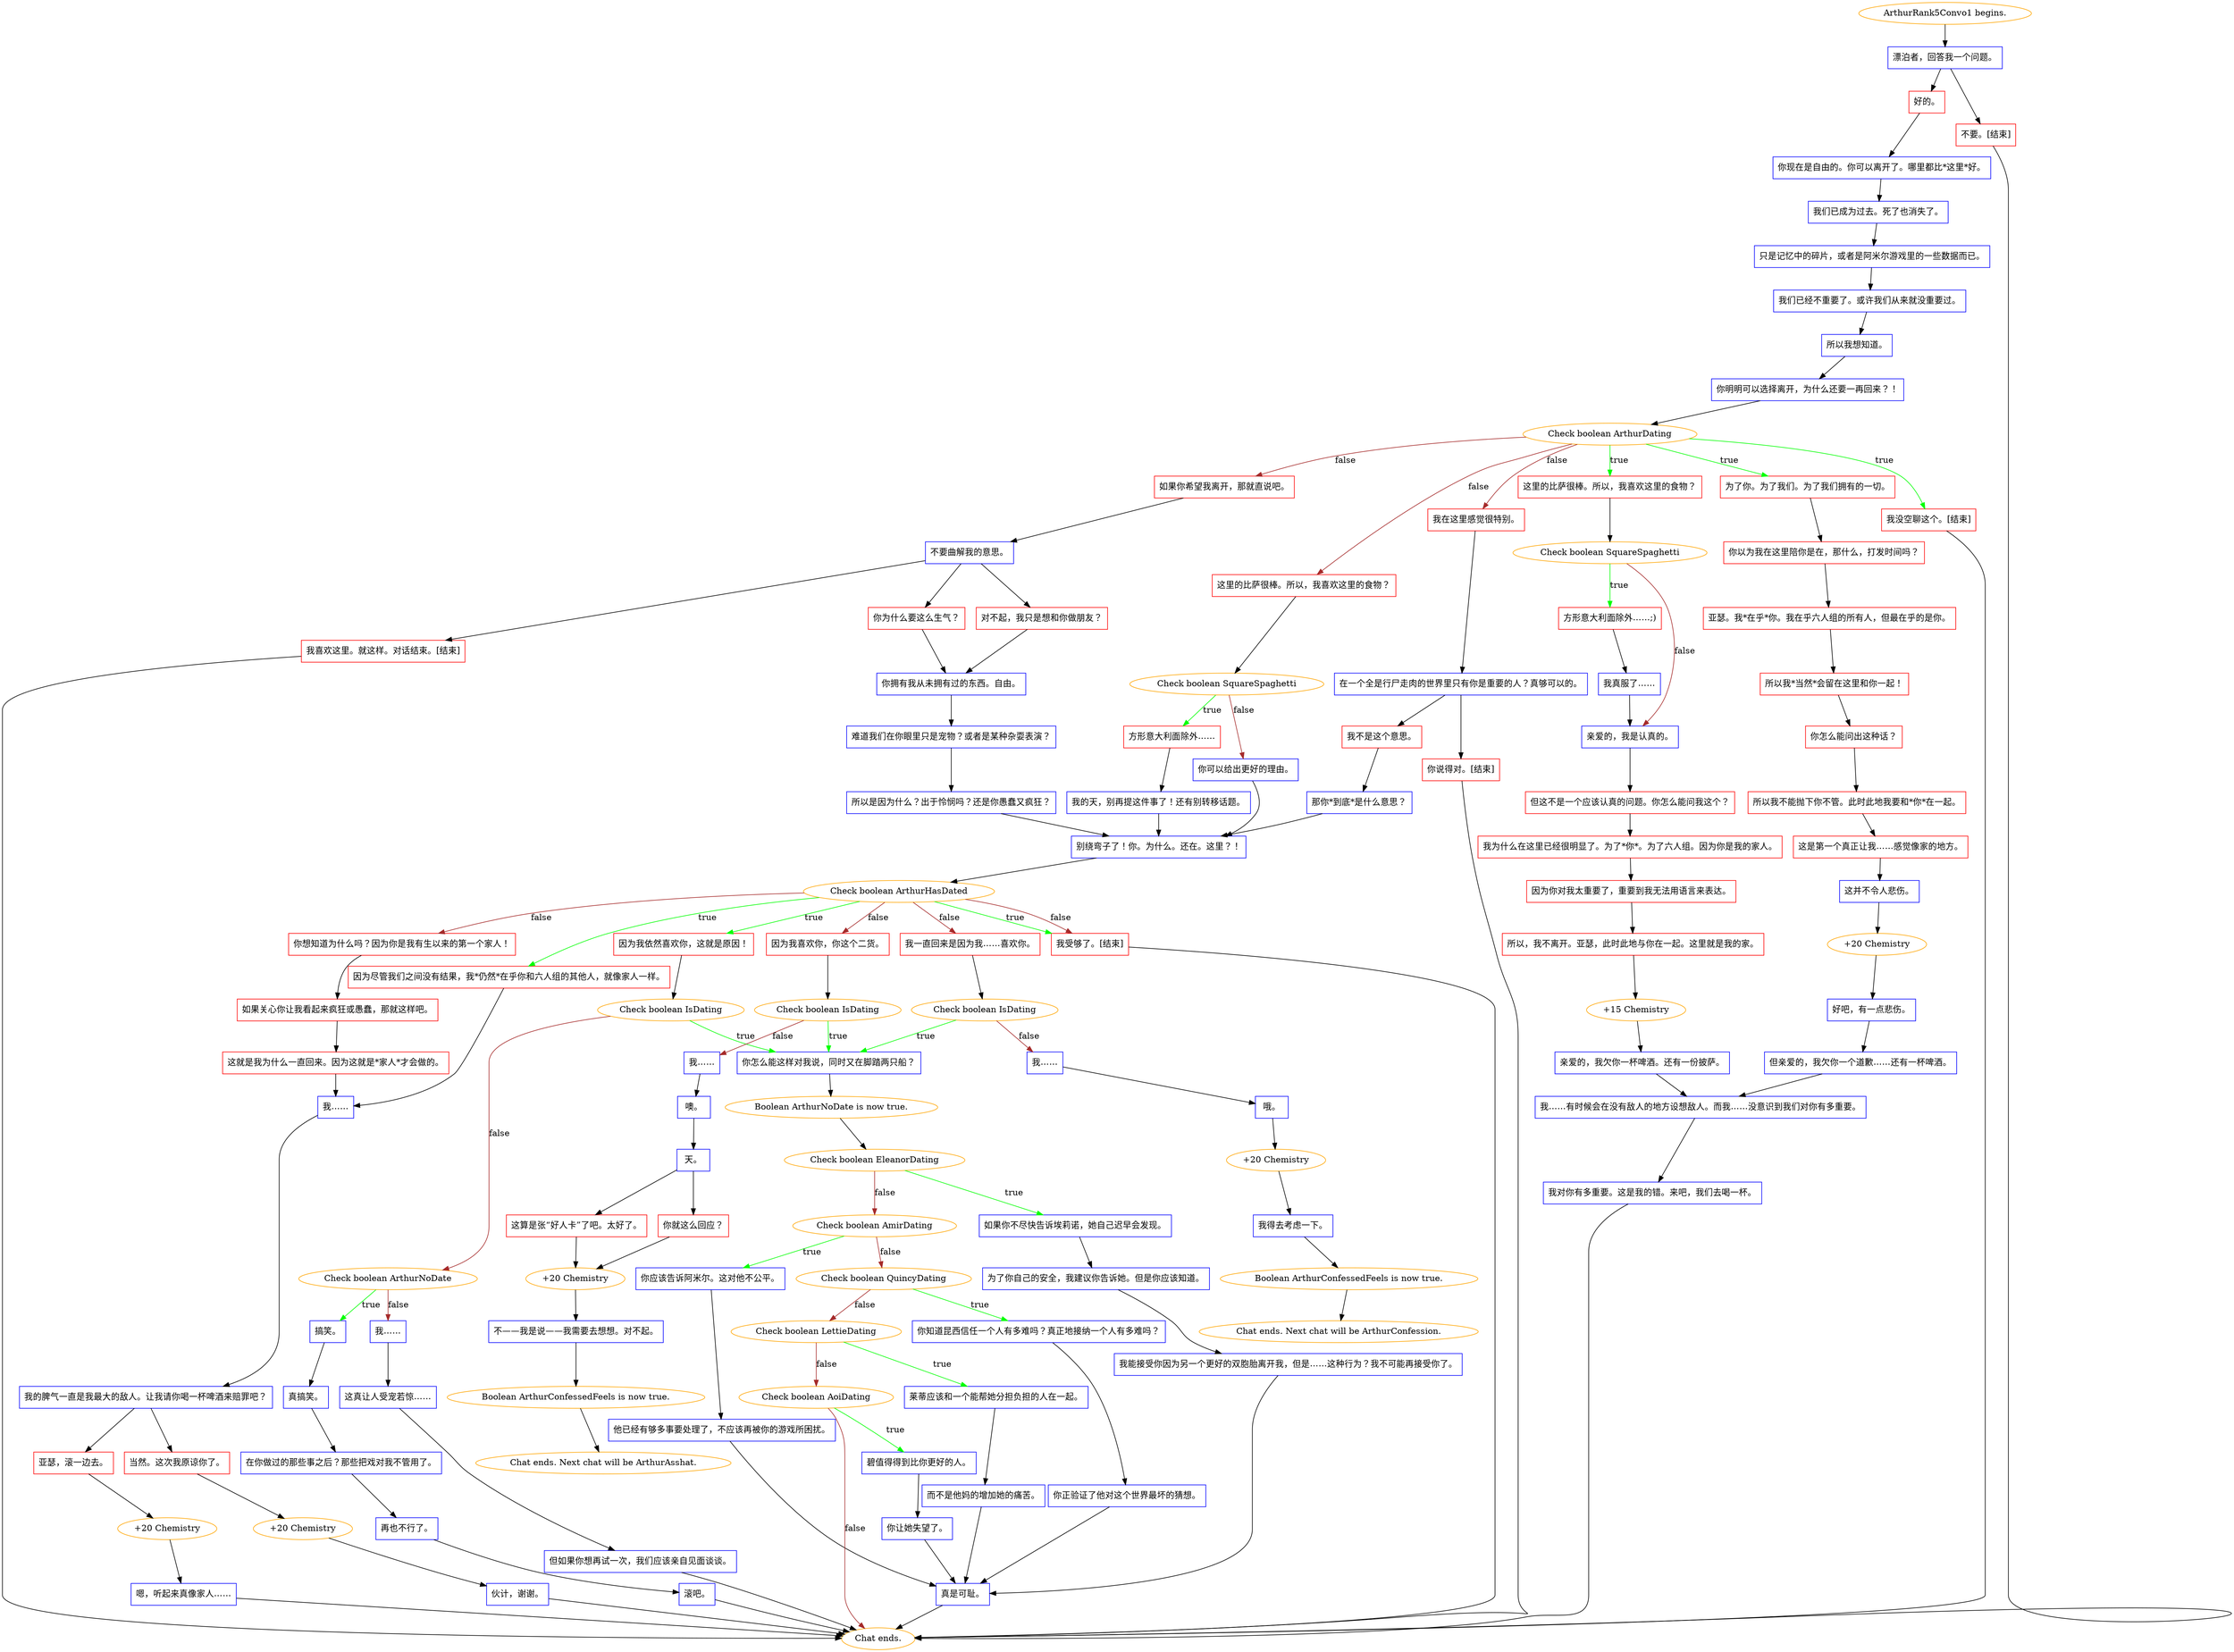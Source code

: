 digraph {
	"ArthurRank5Convo1 begins." [color=orange];
		"ArthurRank5Convo1 begins." -> j4202634669;
	j4202634669 [label="漂泊者，回答我一个问题。",shape=box,color=blue];
		j4202634669 -> j1908217412;
		j4202634669 -> j3255426022;
	j1908217412 [label="好的。",shape=box,color=red];
		j1908217412 -> j1964336445;
	j3255426022 [label="不要。[结束]",shape=box,color=red];
		j3255426022 -> "Chat ends.";
	j1964336445 [label="你现在是自由的。你可以离开了。哪里都比*这里*好。",shape=box,color=blue];
		j1964336445 -> j2054703850;
	"Chat ends." [color=orange];
	j2054703850 [label="我们已成为过去。死了也消失了。",shape=box,color=blue];
		j2054703850 -> j1568051343;
	j1568051343 [label="只是记忆中的碎片，或者是阿米尔游戏里的一些数据而已。",shape=box,color=blue];
		j1568051343 -> j1265385480;
	j1265385480 [label="我们已经不重要了。或许我们从来就没重要过。",shape=box,color=blue];
		j1265385480 -> j843816426;
	j843816426 [label="所以我想知道。",shape=box,color=blue];
		j843816426 -> j1492052335;
	j1492052335 [label="你明明可以选择离开，为什么还要一再回来？！",shape=box,color=blue];
		j1492052335 -> j171613394;
	j171613394 [label="Check boolean ArthurDating",color=orange];
		j171613394 -> j3870822699 [label=true,color=green];
		j171613394 -> j1550154707 [label=true,color=green];
		j171613394 -> j3422278394 [label=true,color=green];
		j171613394 -> j59938078 [label=false,color=brown];
		j171613394 -> j3091412762 [label=false,color=brown];
		j171613394 -> j2049679621 [label=false,color=brown];
	j3870822699 [label="这里的比萨很棒。所以，我喜欢这里的食物？",shape=box,color=red];
		j3870822699 -> j2678399235;
	j1550154707 [label="为了你。为了我们。为了我们拥有的一切。",shape=box,color=red];
		j1550154707 -> j1111985883;
	j3422278394 [label="我没空聊这个。[结束]",shape=box,color=red];
		j3422278394 -> "Chat ends.";
	j59938078 [label="我在这里感觉很特别。",shape=box,color=red];
		j59938078 -> j2493958827;
	j3091412762 [label="这里的比萨很棒。所以，我喜欢这里的食物？",shape=box,color=red];
		j3091412762 -> j2637784598;
	j2049679621 [label="如果你希望我离开，那就直说吧。",shape=box,color=red];
		j2049679621 -> j1006440705;
	j2678399235 [label="Check boolean SquareSpaghetti",color=orange];
		j2678399235 -> j2333861395 [label=true,color=green];
		j2678399235 -> j3236634758 [label=false,color=brown];
	j1111985883 [label="你以为我在这里陪你是在，那什么，打发时间吗？",shape=box,color=red];
		j1111985883 -> j538528747;
	j2493958827 [label="在一个全是行尸走肉的世界里只有你是重要的人？真够可以的。",shape=box,color=blue];
		j2493958827 -> j2293949281;
		j2493958827 -> j2108371439;
	j2637784598 [label="Check boolean SquareSpaghetti",color=orange];
		j2637784598 -> j3230496376 [label=true,color=green];
		j2637784598 -> j3689180998 [label=false,color=brown];
	j1006440705 [label="不要曲解我的意思。",shape=box,color=blue];
		j1006440705 -> j1265281192;
		j1006440705 -> j2598181069;
		j1006440705 -> j1232669865;
	j2333861395 [label="方形意大利面除外……;)",shape=box,color=red];
		j2333861395 -> j832036351;
	j3236634758 [label="亲爱的，我是认真的。",shape=box,color=blue];
		j3236634758 -> j122823087;
	j538528747 [label="亚瑟。我*在乎*你。我在乎六人组的所有人，但最在乎的是你。",shape=box,color=red];
		j538528747 -> j1015562402;
	j2293949281 [label="我不是这个意思。",shape=box,color=red];
		j2293949281 -> j3873268890;
	j2108371439 [label="你说得对。[结束]",shape=box,color=red];
		j2108371439 -> "Chat ends.";
	j3230496376 [label="方形意大利面除外……",shape=box,color=red];
		j3230496376 -> j2501393835;
	j3689180998 [label="你可以给出更好的理由。",shape=box,color=blue];
		j3689180998 -> j2383263017;
	j1265281192 [label="我喜欢这里。就这样。对话结束。[结束]",shape=box,color=red];
		j1265281192 -> "Chat ends.";
	j2598181069 [label="你为什么要这么生气？",shape=box,color=red];
		j2598181069 -> j1699372157;
	j1232669865 [label="对不起，我只是想和你做朋友？",shape=box,color=red];
		j1232669865 -> j1699372157;
	j832036351 [label="我真服了……",shape=box,color=blue];
		j832036351 -> j3236634758;
	j122823087 [label="但这不是一个应该认真的问题。你怎么能问我这个？",shape=box,color=red];
		j122823087 -> j865768967;
	j1015562402 [label="所以我*当然*会留在这里和你一起！",shape=box,color=red];
		j1015562402 -> j2966379071;
	j3873268890 [label="那你*到底*是什么意思？",shape=box,color=blue];
		j3873268890 -> j2383263017;
	j2501393835 [label="我的天，别再提这件事了！还有别转移话题。",shape=box,color=blue];
		j2501393835 -> j2383263017;
	j2383263017 [label="别绕弯子了！你。为什么。还在。这里？！",shape=box,color=blue];
		j2383263017 -> j3958076909;
	j1699372157 [label="你拥有我从未拥有过的东西。自由。",shape=box,color=blue];
		j1699372157 -> j635530743;
	j865768967 [label="我为什么在这里已经很明显了。为了*你*。为了六人组。因为你是我的家人。",shape=box,color=red];
		j865768967 -> j366875111;
	j2966379071 [label="你怎么能问出这种话？",shape=box,color=red];
		j2966379071 -> j561274854;
	j3958076909 [label="Check boolean ArthurHasDated",color=orange];
		j3958076909 -> j1800995679 [label=true,color=green];
		j3958076909 -> j3751261397 [label=true,color=green];
		j3958076909 -> j2181230834 [label=true,color=green];
		j3958076909 -> j4027107263 [label=false,color=brown];
		j3958076909 -> j1513170074 [label=false,color=brown];
		j3958076909 -> j1498936443 [label=false,color=brown];
		j3958076909 -> j1800995679 [label=false,color=brown];
	j635530743 [label="难道我们在你眼里只是宠物？或者是某种杂耍表演？",shape=box,color=blue];
		j635530743 -> j2396417425;
	j366875111 [label="因为你对我太重要了，重要到我无法用语言来表达。",shape=box,color=red];
		j366875111 -> j2402375171;
	j561274854 [label="所以我不能抛下你不管。此时此地我要和*你*在一起。",shape=box,color=red];
		j561274854 -> j529256012;
	j1800995679 [label="我受够了。[结束]",shape=box,color=red];
		j1800995679 -> "Chat ends.";
	j3751261397 [label="因为尽管我们之间没有结果，我*仍然*在乎你和六人组的其他人，就像家人一样。",shape=box,color=red];
		j3751261397 -> j1489077273;
	j2181230834 [label="因为我依然喜欢你，这就是原因！",shape=box,color=red];
		j2181230834 -> j3975446414;
	j4027107263 [label="因为我喜欢你，你这个二货。",shape=box,color=red];
		j4027107263 -> j3037390070;
	j1513170074 [label="我一直回来是因为我……喜欢你。",shape=box,color=red];
		j1513170074 -> j2267515184;
	j1498936443 [label="你想知道为什么吗？因为你是我有生以来的第一个家人！",shape=box,color=red];
		j1498936443 -> j3604270784;
	j2396417425 [label="所以是因为什么？出于怜悯吗？还是你愚蠢又疯狂？",shape=box,color=blue];
		j2396417425 -> j2383263017;
	j2402375171 [label="所以，我不离开。亚瑟，此时此地与你在一起。这里就是我的家。",shape=box,color=red];
		j2402375171 -> j1287000193;
	j529256012 [label="这是第一个真正让我……感觉像家的地方。",shape=box,color=red];
		j529256012 -> j1574539052;
	j1489077273 [label="我……",shape=box,color=blue];
		j1489077273 -> j2257564453;
	j3975446414 [label="Check boolean IsDating",color=orange];
		j3975446414 -> j1951956046 [label=true,color=green];
		j3975446414 -> j1152128881 [label=false,color=brown];
	j3037390070 [label="Check boolean IsDating",color=orange];
		j3037390070 -> j1951956046 [label=true,color=green];
		j3037390070 -> j1772474734 [label=false,color=brown];
	j2267515184 [label="Check boolean IsDating",color=orange];
		j2267515184 -> j1951956046 [label=true,color=green];
		j2267515184 -> j1347245346 [label=false,color=brown];
	j3604270784 [label="如果关心你让我看起来疯狂或愚蠢，那就这样吧。",shape=box,color=red];
		j3604270784 -> j2590797810;
	j1287000193 [label="+15 Chemistry",color=orange];
		j1287000193 -> j809055716;
	j1574539052 [label="这并不令人悲伤。",shape=box,color=blue];
		j1574539052 -> j2134152303;
	j2257564453 [label="我的脾气一直是我最大的敌人。让我请你喝一杯啤酒来赔罪吧？",shape=box,color=blue];
		j2257564453 -> j1472254045;
		j2257564453 -> j2095555335;
	j1951956046 [label="你怎么能这样对我说，同时又在脚踏两只船？",shape=box,color=blue];
		j1951956046 -> j1854672327;
	j1152128881 [label="Check boolean ArthurNoDate",color=orange];
		j1152128881 -> j3331991610 [label=true,color=green];
		j1152128881 -> j662874639 [label=false,color=brown];
	j1772474734 [label="我……",shape=box,color=blue];
		j1772474734 -> j975999774;
	j1347245346 [label="我……",shape=box,color=blue];
		j1347245346 -> j3950361429;
	j2590797810 [label="这就是我为什么一直回来。因为这就是*家人*才会做的。",shape=box,color=red];
		j2590797810 -> j1489077273;
	j809055716 [label="亲爱的，我欠你一杯啤酒。还有一份披萨。",shape=box,color=blue];
		j809055716 -> j2197198850;
	j2134152303 [label="+20 Chemistry",color=orange];
		j2134152303 -> j3397675561;
	j1472254045 [label="亚瑟，滚一边去。",shape=box,color=red];
		j1472254045 -> j439091706;
	j2095555335 [label="当然。这次我原谅你了。",shape=box,color=red];
		j2095555335 -> j1254492915;
	j1854672327 [label="Boolean ArthurNoDate is now true.",color=orange];
		j1854672327 -> j3950968979;
	j3331991610 [label="搞笑。",shape=box,color=blue];
		j3331991610 -> j998212249;
	j662874639 [label="我……",shape=box,color=blue];
		j662874639 -> j4282371564;
	j975999774 [label="噢。",shape=box,color=blue];
		j975999774 -> j1917696439;
	j3950361429 [label="哦。",shape=box,color=blue];
		j3950361429 -> j3651595058;
	j2197198850 [label="我……有时候会在没有敌人的地方设想敌人。而我……没意识到我们对你有多重要。",shape=box,color=blue];
		j2197198850 -> j2062833231;
	j3397675561 [label="好吧，有一点悲伤。",shape=box,color=blue];
		j3397675561 -> j1610393590;
	j439091706 [label="+20 Chemistry",color=orange];
		j439091706 -> j2275342686;
	j1254492915 [label="+20 Chemistry",color=orange];
		j1254492915 -> j1996249829;
	j3950968979 [label="Check boolean EleanorDating",color=orange];
		j3950968979 -> j589751782 [label=true,color=green];
		j3950968979 -> j143777444 [label=false,color=brown];
	j998212249 [label="真搞笑。",shape=box,color=blue];
		j998212249 -> j774549709;
	j4282371564 [label="这真让人受宠若惊……",shape=box,color=blue];
		j4282371564 -> j2516177768;
	j1917696439 [label="天。",shape=box,color=blue];
		j1917696439 -> j810901727;
		j1917696439 -> j1965206343;
	j3651595058 [label="+20 Chemistry",color=orange];
		j3651595058 -> j736881154;
	j2062833231 [label="我对你有多重要。这是我的错。来吧，我们去喝一杯。",shape=box,color=blue];
		j2062833231 -> "Chat ends.";
	j1610393590 [label="但亲爱的，我欠你一个道歉……还有一杯啤酒。",shape=box,color=blue];
		j1610393590 -> j2197198850;
	j2275342686 [label="嗯，听起来真像家人……",shape=box,color=blue];
		j2275342686 -> "Chat ends.";
	j1996249829 [label="伙计，谢谢。",shape=box,color=blue];
		j1996249829 -> "Chat ends.";
	j589751782 [label="如果你不尽快告诉埃莉诺，她自己迟早会发现。",shape=box,color=blue];
		j589751782 -> j4152624719;
	j143777444 [label="Check boolean AmirDating",color=orange];
		j143777444 -> j924740858 [label=true,color=green];
		j143777444 -> j3817716774 [label=false,color=brown];
	j774549709 [label="在你做过的那些事之后？那些把戏对我不管用了。",shape=box,color=blue];
		j774549709 -> j1613728554;
	j2516177768 [label="但如果你想再试一次，我们应该亲自见面谈谈。",shape=box,color=blue];
		j2516177768 -> "Chat ends.";
	j810901727 [label="这算是张“好人卡”了吧。太好了。",shape=box,color=red];
		j810901727 -> j3418899014;
	j1965206343 [label="你就这么回应？",shape=box,color=red];
		j1965206343 -> j3418899014;
	j736881154 [label="我得去考虑一下。",shape=box,color=blue];
		j736881154 -> j2694765404;
	j4152624719 [label="为了你自己的安全，我建议你告诉她。但是你应该知道。",shape=box,color=blue];
		j4152624719 -> j1550447901;
	j924740858 [label="你应该告诉阿米尔。这对他不公平。",shape=box,color=blue];
		j924740858 -> j2108711431;
	j3817716774 [label="Check boolean QuincyDating",color=orange];
		j3817716774 -> j2656770344 [label=true,color=green];
		j3817716774 -> j2575432444 [label=false,color=brown];
	j1613728554 [label="再也不行了。",shape=box,color=blue];
		j1613728554 -> j2054922118;
	j3418899014 [label="+20 Chemistry",color=orange];
		j3418899014 -> j3183927140;
	j2694765404 [label="Boolean ArthurConfessedFeels is now true.",color=orange];
		j2694765404 -> "Chat ends. Next chat will be ArthurConfession.";
	j1550447901 [label="我能接受你因为另一个更好的双胞胎离开我，但是……这种行为？我不可能再接受你了。",shape=box,color=blue];
		j1550447901 -> j1560951414;
	j2108711431 [label="他已经有够多事要处理了，不应该再被你的游戏所困扰。",shape=box,color=blue];
		j2108711431 -> j1560951414;
	j2656770344 [label="你知道昆西信任一个人有多难吗？真正地接纳一个人有多难吗？",shape=box,color=blue];
		j2656770344 -> j190168056;
	j2575432444 [label="Check boolean LettieDating",color=orange];
		j2575432444 -> j1096555730 [label=true,color=green];
		j2575432444 -> j2097045387 [label=false,color=brown];
	j2054922118 [label="滚吧。",shape=box,color=blue];
		j2054922118 -> "Chat ends.";
	j3183927140 [label="不——我是说——我需要去想想。对不起。",shape=box,color=blue];
		j3183927140 -> j516892496;
	"Chat ends. Next chat will be ArthurConfession." [color=orange];
	j1560951414 [label="真是可耻。",shape=box,color=blue];
		j1560951414 -> "Chat ends.";
	j190168056 [label="你正验证了他对这个世界最坏的猜想。",shape=box,color=blue];
		j190168056 -> j1560951414;
	j1096555730 [label="莱蒂应该和一个能帮她分担负担的人在一起。",shape=box,color=blue];
		j1096555730 -> j1909815758;
	j2097045387 [label="Check boolean AoiDating",color=orange];
		j2097045387 -> j3205347849 [label=true,color=green];
		j2097045387 -> "Chat ends." [label=false,color=brown];
	j516892496 [label="Boolean ArthurConfessedFeels is now true.",color=orange];
		j516892496 -> "Chat ends. Next chat will be ArthurAsshat.";
	j1909815758 [label="而不是他妈的增加她的痛苦。",shape=box,color=blue];
		j1909815758 -> j1560951414;
	j3205347849 [label="碧值得得到比你更好的人。",shape=box,color=blue];
		j3205347849 -> j1399300558;
	"Chat ends. Next chat will be ArthurAsshat." [color=orange];
	j1399300558 [label="你让她失望了。",shape=box,color=blue];
		j1399300558 -> j1560951414;
}